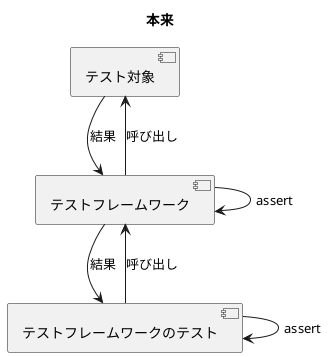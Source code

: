 @startuml
title 本来
[テスト対象] as Program
[テストフレームワーク] as TestCase
[テストフレームワークのテスト] as TestCaseTest

[TestCaseTest] --> [TestCase] :呼び出し
[TestCase] --> [TestCaseTest] :結果
[TestCase] --> [TestCase] :assert

[TestCase] --> [Program] :呼び出し
[Program] --> [TestCase] :結果
[TestCaseTest] --> [TestCaseTest] :assert

@enduml
